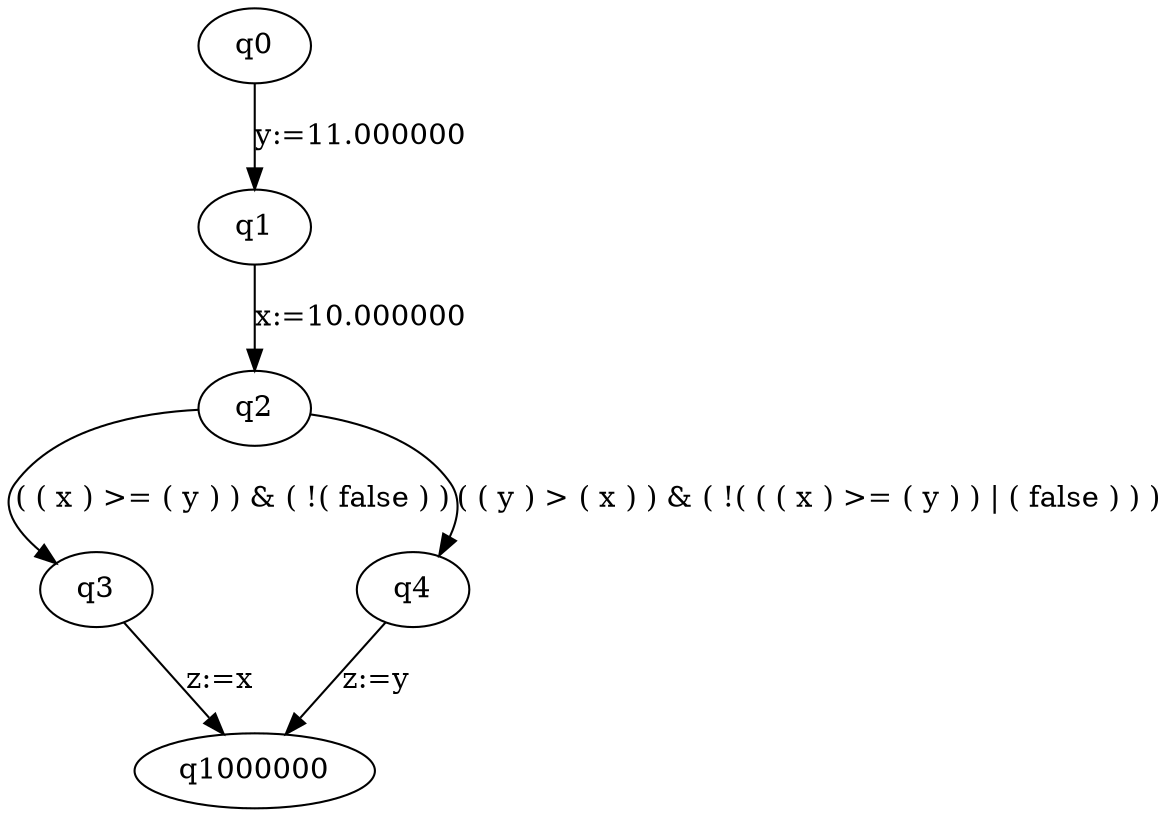 digraph G {
q0 -> q1 [label="y:=11.000000"]
q1 -> q2 [label="x:=10.000000"]
q2 -> q3 [label="( ( x ) >= ( y ) ) & ( !( false ) )"]
q3 -> q1000000 [label="z:=x"]
q2 -> q4 [label="( ( y ) > ( x ) ) & ( !( ( ( x ) >= ( y ) ) | ( false ) ) )"]
q4 -> q1000000 [label="z:=y"]
}